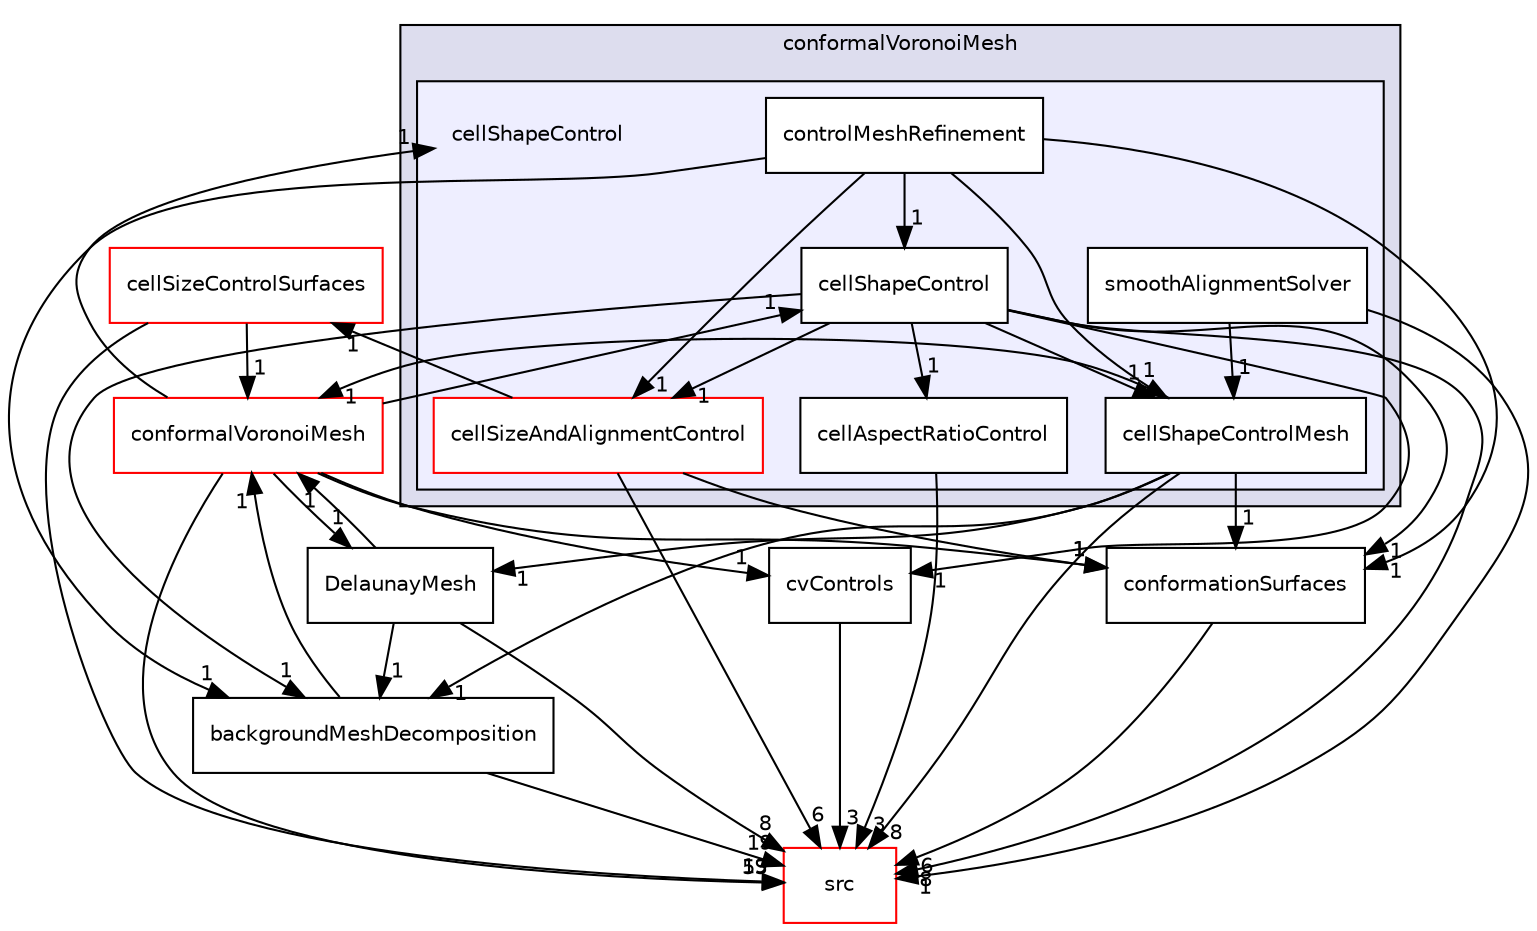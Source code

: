 digraph "applications/utilities/mesh/generation/foamyMesh/conformalVoronoiMesh/cellShapeControl" {
  bgcolor=transparent;
  compound=true
  node [ fontsize="10", fontname="Helvetica"];
  edge [ labelfontsize="10", labelfontname="Helvetica"];
  subgraph clusterdir_616e89101b4d92e7765258ddbabd9ee1 {
    graph [ bgcolor="#ddddee", pencolor="black", label="conformalVoronoiMesh" fontname="Helvetica", fontsize="10", URL="dir_616e89101b4d92e7765258ddbabd9ee1.html"]
  subgraph clusterdir_5088df82dcf25da56e0bc3a1a53ca996 {
    graph [ bgcolor="#eeeeff", pencolor="black", label="" URL="dir_5088df82dcf25da56e0bc3a1a53ca996.html"];
    dir_5088df82dcf25da56e0bc3a1a53ca996 [shape=plaintext label="cellShapeControl"];
    dir_2e3ee8117b2be61cb8597c49236047be [shape=box label="cellAspectRatioControl" color="black" fillcolor="white" style="filled" URL="dir_2e3ee8117b2be61cb8597c49236047be.html"];
    dir_44cf4a4052231201c8833e4fab10f1de [shape=box label="cellShapeControl" color="black" fillcolor="white" style="filled" URL="dir_44cf4a4052231201c8833e4fab10f1de.html"];
    dir_fd5fe15316df322b328286394841bb09 [shape=box label="cellShapeControlMesh" color="black" fillcolor="white" style="filled" URL="dir_fd5fe15316df322b328286394841bb09.html"];
    dir_0fac8db952babc557e0fb20d3086a2fc [shape=box label="cellSizeAndAlignmentControl" color="red" fillcolor="white" style="filled" URL="dir_0fac8db952babc557e0fb20d3086a2fc.html"];
    dir_84ebe8c5af215a1f63f56b3273c211e0 [shape=box label="controlMeshRefinement" color="black" fillcolor="white" style="filled" URL="dir_84ebe8c5af215a1f63f56b3273c211e0.html"];
    dir_d727fac05859cbb101df3a26f7e610b7 [shape=box label="smoothAlignmentSolver" color="black" fillcolor="white" style="filled" URL="dir_d727fac05859cbb101df3a26f7e610b7.html"];
  }
  }
  dir_2620dcc07dc81ce1ef4379237ffdbf3e [shape=box label="conformationSurfaces" URL="dir_2620dcc07dc81ce1ef4379237ffdbf3e.html"];
  dir_68267d1309a1af8e8297ef4c3efbcdba [shape=box label="src" color="red" URL="dir_68267d1309a1af8e8297ef4c3efbcdba.html"];
  dir_38479fab6fd543e227b5b42ac4c0dfc7 [shape=box label="conformalVoronoiMesh" color="red" URL="dir_38479fab6fd543e227b5b42ac4c0dfc7.html"];
  dir_bc43d8325f9052bcda93babf76ac9548 [shape=box label="backgroundMeshDecomposition" URL="dir_bc43d8325f9052bcda93babf76ac9548.html"];
  dir_471504e124fb95463a01ec68989610e1 [shape=box label="DelaunayMesh" URL="dir_471504e124fb95463a01ec68989610e1.html"];
  dir_3773ff5f824037b21f2838751d739525 [shape=box label="cvControls" URL="dir_3773ff5f824037b21f2838751d739525.html"];
  dir_778c82a8af8b45b8f10407162d229375 [shape=box label="cellSizeControlSurfaces" color="red" URL="dir_778c82a8af8b45b8f10407162d229375.html"];
  dir_2620dcc07dc81ce1ef4379237ffdbf3e->dir_68267d1309a1af8e8297ef4c3efbcdba [headlabel="6", labeldistance=1.5 headhref="dir_000543_000736.html"];
  dir_d727fac05859cbb101df3a26f7e610b7->dir_68267d1309a1af8e8297ef4c3efbcdba [headlabel="1", labeldistance=1.5 headhref="dir_000522_000736.html"];
  dir_d727fac05859cbb101df3a26f7e610b7->dir_fd5fe15316df322b328286394841bb09 [headlabel="1", labeldistance=1.5 headhref="dir_000522_000516.html"];
  dir_44cf4a4052231201c8833e4fab10f1de->dir_2620dcc07dc81ce1ef4379237ffdbf3e [headlabel="1", labeldistance=1.5 headhref="dir_000515_000543.html"];
  dir_44cf4a4052231201c8833e4fab10f1de->dir_68267d1309a1af8e8297ef4c3efbcdba [headlabel="8", labeldistance=1.5 headhref="dir_000515_000736.html"];
  dir_44cf4a4052231201c8833e4fab10f1de->dir_0fac8db952babc557e0fb20d3086a2fc [headlabel="1", labeldistance=1.5 headhref="dir_000515_000517.html"];
  dir_44cf4a4052231201c8833e4fab10f1de->dir_bc43d8325f9052bcda93babf76ac9548 [headlabel="1", labeldistance=1.5 headhref="dir_000515_000512.html"];
  dir_44cf4a4052231201c8833e4fab10f1de->dir_fd5fe15316df322b328286394841bb09 [headlabel="1", labeldistance=1.5 headhref="dir_000515_000516.html"];
  dir_44cf4a4052231201c8833e4fab10f1de->dir_3773ff5f824037b21f2838751d739525 [headlabel="1", labeldistance=1.5 headhref="dir_000515_000544.html"];
  dir_44cf4a4052231201c8833e4fab10f1de->dir_2e3ee8117b2be61cb8597c49236047be [headlabel="1", labeldistance=1.5 headhref="dir_000515_000514.html"];
  dir_38479fab6fd543e227b5b42ac4c0dfc7->dir_5088df82dcf25da56e0bc3a1a53ca996 [headlabel="1", labeldistance=1.5 headhref="dir_000538_000513.html"];
  dir_38479fab6fd543e227b5b42ac4c0dfc7->dir_2620dcc07dc81ce1ef4379237ffdbf3e [headlabel="1", labeldistance=1.5 headhref="dir_000538_000543.html"];
  dir_38479fab6fd543e227b5b42ac4c0dfc7->dir_68267d1309a1af8e8297ef4c3efbcdba [headlabel="53", labeldistance=1.5 headhref="dir_000538_000736.html"];
  dir_38479fab6fd543e227b5b42ac4c0dfc7->dir_44cf4a4052231201c8833e4fab10f1de [headlabel="1", labeldistance=1.5 headhref="dir_000538_000515.html"];
  dir_38479fab6fd543e227b5b42ac4c0dfc7->dir_471504e124fb95463a01ec68989610e1 [headlabel="1", labeldistance=1.5 headhref="dir_000538_000545.html"];
  dir_38479fab6fd543e227b5b42ac4c0dfc7->dir_3773ff5f824037b21f2838751d739525 [headlabel="1", labeldistance=1.5 headhref="dir_000538_000544.html"];
  dir_0fac8db952babc557e0fb20d3086a2fc->dir_2620dcc07dc81ce1ef4379237ffdbf3e [headlabel="1", labeldistance=1.5 headhref="dir_000517_000543.html"];
  dir_0fac8db952babc557e0fb20d3086a2fc->dir_68267d1309a1af8e8297ef4c3efbcdba [headlabel="6", labeldistance=1.5 headhref="dir_000517_000736.html"];
  dir_0fac8db952babc557e0fb20d3086a2fc->dir_778c82a8af8b45b8f10407162d229375 [headlabel="1", labeldistance=1.5 headhref="dir_000517_000523.html"];
  dir_84ebe8c5af215a1f63f56b3273c211e0->dir_2620dcc07dc81ce1ef4379237ffdbf3e [headlabel="1", labeldistance=1.5 headhref="dir_000521_000543.html"];
  dir_84ebe8c5af215a1f63f56b3273c211e0->dir_44cf4a4052231201c8833e4fab10f1de [headlabel="1", labeldistance=1.5 headhref="dir_000521_000515.html"];
  dir_84ebe8c5af215a1f63f56b3273c211e0->dir_0fac8db952babc557e0fb20d3086a2fc [headlabel="1", labeldistance=1.5 headhref="dir_000521_000517.html"];
  dir_84ebe8c5af215a1f63f56b3273c211e0->dir_bc43d8325f9052bcda93babf76ac9548 [headlabel="1", labeldistance=1.5 headhref="dir_000521_000512.html"];
  dir_84ebe8c5af215a1f63f56b3273c211e0->dir_fd5fe15316df322b328286394841bb09 [headlabel="1", labeldistance=1.5 headhref="dir_000521_000516.html"];
  dir_bc43d8325f9052bcda93babf76ac9548->dir_68267d1309a1af8e8297ef4c3efbcdba [headlabel="19", labeldistance=1.5 headhref="dir_000512_000736.html"];
  dir_bc43d8325f9052bcda93babf76ac9548->dir_38479fab6fd543e227b5b42ac4c0dfc7 [headlabel="1", labeldistance=1.5 headhref="dir_000512_000538.html"];
  dir_471504e124fb95463a01ec68989610e1->dir_68267d1309a1af8e8297ef4c3efbcdba [headlabel="8", labeldistance=1.5 headhref="dir_000545_000736.html"];
  dir_471504e124fb95463a01ec68989610e1->dir_38479fab6fd543e227b5b42ac4c0dfc7 [headlabel="1", labeldistance=1.5 headhref="dir_000545_000538.html"];
  dir_471504e124fb95463a01ec68989610e1->dir_bc43d8325f9052bcda93babf76ac9548 [headlabel="1", labeldistance=1.5 headhref="dir_000545_000512.html"];
  dir_fd5fe15316df322b328286394841bb09->dir_2620dcc07dc81ce1ef4379237ffdbf3e [headlabel="1", labeldistance=1.5 headhref="dir_000516_000543.html"];
  dir_fd5fe15316df322b328286394841bb09->dir_68267d1309a1af8e8297ef4c3efbcdba [headlabel="8", labeldistance=1.5 headhref="dir_000516_000736.html"];
  dir_fd5fe15316df322b328286394841bb09->dir_38479fab6fd543e227b5b42ac4c0dfc7 [headlabel="1", labeldistance=1.5 headhref="dir_000516_000538.html"];
  dir_fd5fe15316df322b328286394841bb09->dir_bc43d8325f9052bcda93babf76ac9548 [headlabel="1", labeldistance=1.5 headhref="dir_000516_000512.html"];
  dir_fd5fe15316df322b328286394841bb09->dir_471504e124fb95463a01ec68989610e1 [headlabel="1", labeldistance=1.5 headhref="dir_000516_000545.html"];
  dir_3773ff5f824037b21f2838751d739525->dir_68267d1309a1af8e8297ef4c3efbcdba [headlabel="3", labeldistance=1.5 headhref="dir_000544_000736.html"];
  dir_778c82a8af8b45b8f10407162d229375->dir_68267d1309a1af8e8297ef4c3efbcdba [headlabel="19", labeldistance=1.5 headhref="dir_000523_000736.html"];
  dir_778c82a8af8b45b8f10407162d229375->dir_38479fab6fd543e227b5b42ac4c0dfc7 [headlabel="1", labeldistance=1.5 headhref="dir_000523_000538.html"];
  dir_2e3ee8117b2be61cb8597c49236047be->dir_68267d1309a1af8e8297ef4c3efbcdba [headlabel="3", labeldistance=1.5 headhref="dir_000514_000736.html"];
}
